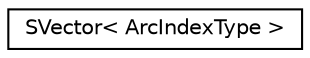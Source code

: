 digraph "Graphical Class Hierarchy"
{
 // LATEX_PDF_SIZE
  edge [fontname="Helvetica",fontsize="10",labelfontname="Helvetica",labelfontsize="10"];
  node [fontname="Helvetica",fontsize="10",shape=record];
  rankdir="LR";
  Node0 [label="SVector\< ArcIndexType \>",height=0.2,width=0.4,color="black", fillcolor="white", style="filled",URL="$classutil_1_1SVector.html",tooltip=" "];
}
